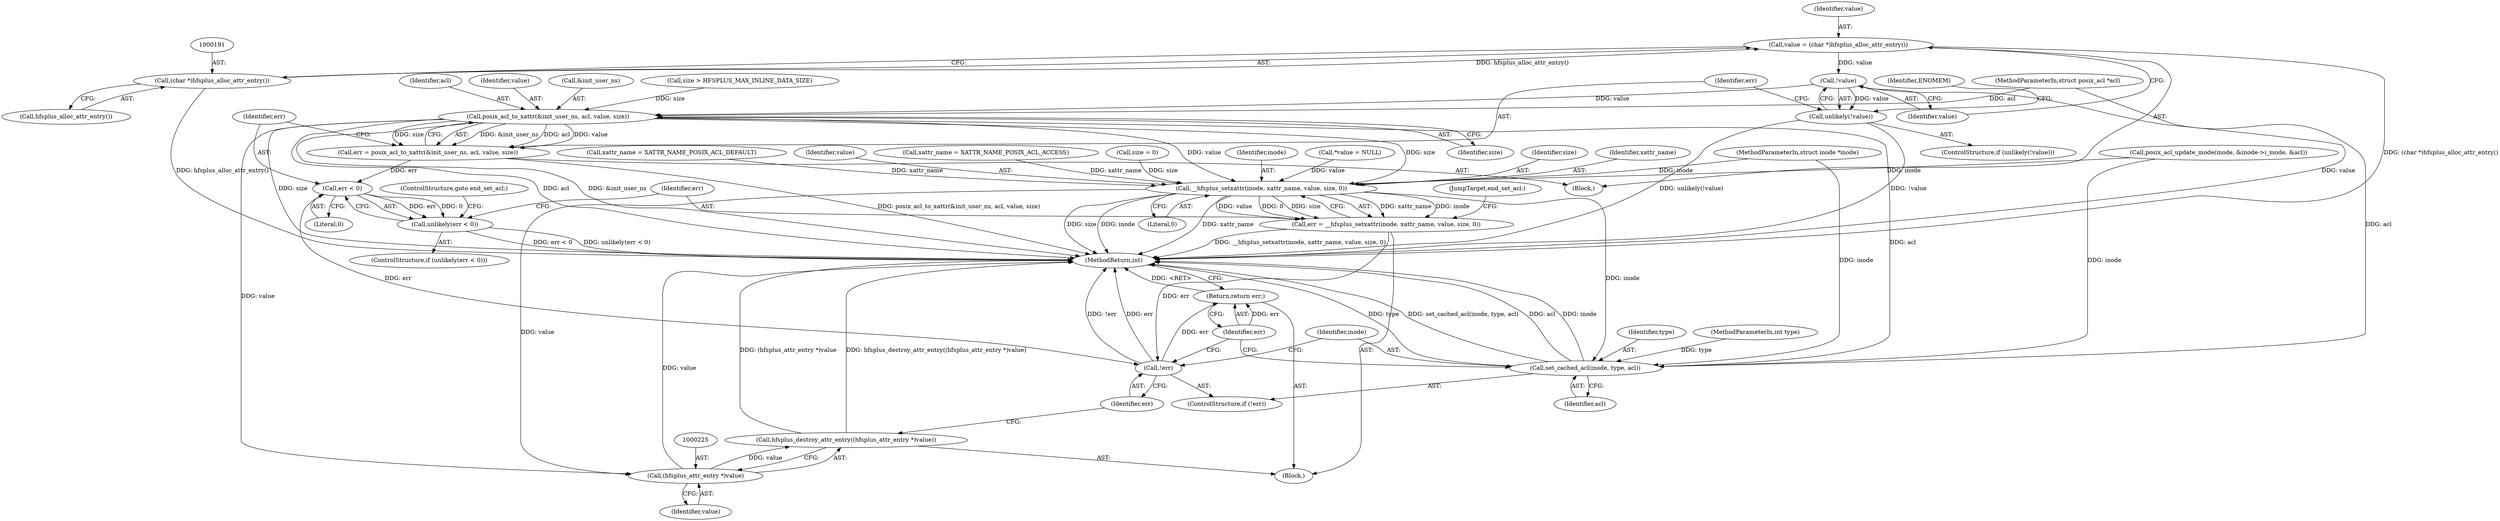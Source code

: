 digraph "0_linux_073931017b49d9458aa351605b43a7e34598caef_6@pointer" {
"1000188" [label="(Call,value = (char *)hfsplus_alloc_attr_entry())"];
"1000190" [label="(Call,(char *)hfsplus_alloc_attr_entry())"];
"1000195" [label="(Call,!value)"];
"1000194" [label="(Call,unlikely(!value))"];
"1000202" [label="(Call,posix_acl_to_xattr(&init_user_ns, acl, value, size))"];
"1000200" [label="(Call,err = posix_acl_to_xattr(&init_user_ns, acl, value, size))"];
"1000210" [label="(Call,err < 0)"];
"1000209" [label="(Call,unlikely(err < 0))"];
"1000228" [label="(Call,!err)"];
"1000234" [label="(Return,return err;)"];
"1000216" [label="(Call,__hfsplus_setxattr(inode, xattr_name, value, size, 0))"];
"1000214" [label="(Call,err = __hfsplus_setxattr(inode, xattr_name, value, size, 0))"];
"1000224" [label="(Call,(hfsplus_attr_entry *)value)"];
"1000223" [label="(Call,hfsplus_destroy_attr_entry((hfsplus_attr_entry *)value))"];
"1000230" [label="(Call,set_cached_acl(inode, type, acl))"];
"1000182" [label="(Call,size > HFSPLUS_MAX_INLINE_DATA_SIZE)"];
"1000188" [label="(Call,value = (char *)hfsplus_alloc_attr_entry())"];
"1000126" [label="(Call,xattr_name = XATTR_NAME_POSIX_ACL_ACCESS)"];
"1000196" [label="(Identifier,value)"];
"1000224" [label="(Call,(hfsplus_attr_entry *)value)"];
"1000220" [label="(Identifier,size)"];
"1000221" [label="(Literal,0)"];
"1000151" [label="(Call,xattr_name = XATTR_NAME_POSIX_ACL_DEFAULT)"];
"1000232" [label="(Identifier,type)"];
"1000212" [label="(Literal,0)"];
"1000194" [label="(Call,unlikely(!value))"];
"1000223" [label="(Call,hfsplus_destroy_attr_entry((hfsplus_attr_entry *)value))"];
"1000215" [label="(Identifier,err)"];
"1000222" [label="(JumpTarget,end_set_acl:)"];
"1000205" [label="(Identifier,acl)"];
"1000206" [label="(Identifier,value)"];
"1000104" [label="(Block,)"];
"1000213" [label="(ControlStructure,goto end_set_acl;)"];
"1000210" [label="(Call,err < 0)"];
"1000189" [label="(Identifier,value)"];
"1000190" [label="(Call,(char *)hfsplus_alloc_attr_entry())"];
"1000219" [label="(Identifier,value)"];
"1000101" [label="(MethodParameterIn,struct inode *inode)"];
"1000216" [label="(Call,__hfsplus_setxattr(inode, xattr_name, value, size, 0))"];
"1000214" [label="(Call,err = __hfsplus_setxattr(inode, xattr_name, value, size, 0))"];
"1000203" [label="(Call,&init_user_ns)"];
"1000108" [label="(Call,size = 0)"];
"1000200" [label="(Call,err = posix_acl_to_xattr(&init_user_ns, acl, value, size))"];
"1000230" [label="(Call,set_cached_acl(inode, type, acl))"];
"1000211" [label="(Identifier,err)"];
"1000217" [label="(Identifier,inode)"];
"1000229" [label="(Identifier,err)"];
"1000207" [label="(Identifier,size)"];
"1000112" [label="(Call,*value = NULL)"];
"1000103" [label="(MethodParameterIn,int type)"];
"1000235" [label="(Identifier,err)"];
"1000102" [label="(MethodParameterIn,struct posix_acl *acl)"];
"1000228" [label="(Call,!err)"];
"1000202" [label="(Call,posix_acl_to_xattr(&init_user_ns, acl, value, size))"];
"1000233" [label="(Identifier,acl)"];
"1000195" [label="(Call,!value)"];
"1000201" [label="(Identifier,err)"];
"1000226" [label="(Identifier,value)"];
"1000134" [label="(Call,posix_acl_update_mode(inode, &inode->i_mode, &acl))"];
"1000192" [label="(Call,hfsplus_alloc_attr_entry())"];
"1000231" [label="(Identifier,inode)"];
"1000173" [label="(Block,)"];
"1000218" [label="(Identifier,xattr_name)"];
"1000209" [label="(Call,unlikely(err < 0))"];
"1000234" [label="(Return,return err;)"];
"1000208" [label="(ControlStructure,if (unlikely(err < 0)))"];
"1000199" [label="(Identifier,ENOMEM)"];
"1000193" [label="(ControlStructure,if (unlikely(!value)))"];
"1000236" [label="(MethodReturn,int)"];
"1000227" [label="(ControlStructure,if (!err))"];
"1000188" -> "1000173"  [label="AST: "];
"1000188" -> "1000190"  [label="CFG: "];
"1000189" -> "1000188"  [label="AST: "];
"1000190" -> "1000188"  [label="AST: "];
"1000196" -> "1000188"  [label="CFG: "];
"1000188" -> "1000236"  [label="DDG: (char *)hfsplus_alloc_attr_entry()"];
"1000190" -> "1000188"  [label="DDG: hfsplus_alloc_attr_entry()"];
"1000188" -> "1000195"  [label="DDG: value"];
"1000190" -> "1000192"  [label="CFG: "];
"1000191" -> "1000190"  [label="AST: "];
"1000192" -> "1000190"  [label="AST: "];
"1000190" -> "1000236"  [label="DDG: hfsplus_alloc_attr_entry()"];
"1000195" -> "1000194"  [label="AST: "];
"1000195" -> "1000196"  [label="CFG: "];
"1000196" -> "1000195"  [label="AST: "];
"1000194" -> "1000195"  [label="CFG: "];
"1000195" -> "1000236"  [label="DDG: value"];
"1000195" -> "1000194"  [label="DDG: value"];
"1000195" -> "1000202"  [label="DDG: value"];
"1000194" -> "1000193"  [label="AST: "];
"1000199" -> "1000194"  [label="CFG: "];
"1000201" -> "1000194"  [label="CFG: "];
"1000194" -> "1000236"  [label="DDG: unlikely(!value)"];
"1000194" -> "1000236"  [label="DDG: !value"];
"1000202" -> "1000200"  [label="AST: "];
"1000202" -> "1000207"  [label="CFG: "];
"1000203" -> "1000202"  [label="AST: "];
"1000205" -> "1000202"  [label="AST: "];
"1000206" -> "1000202"  [label="AST: "];
"1000207" -> "1000202"  [label="AST: "];
"1000200" -> "1000202"  [label="CFG: "];
"1000202" -> "1000236"  [label="DDG: &init_user_ns"];
"1000202" -> "1000236"  [label="DDG: size"];
"1000202" -> "1000236"  [label="DDG: acl"];
"1000202" -> "1000200"  [label="DDG: &init_user_ns"];
"1000202" -> "1000200"  [label="DDG: acl"];
"1000202" -> "1000200"  [label="DDG: value"];
"1000202" -> "1000200"  [label="DDG: size"];
"1000102" -> "1000202"  [label="DDG: acl"];
"1000182" -> "1000202"  [label="DDG: size"];
"1000202" -> "1000216"  [label="DDG: value"];
"1000202" -> "1000216"  [label="DDG: size"];
"1000202" -> "1000224"  [label="DDG: value"];
"1000202" -> "1000230"  [label="DDG: acl"];
"1000200" -> "1000173"  [label="AST: "];
"1000201" -> "1000200"  [label="AST: "];
"1000211" -> "1000200"  [label="CFG: "];
"1000200" -> "1000236"  [label="DDG: posix_acl_to_xattr(&init_user_ns, acl, value, size)"];
"1000200" -> "1000210"  [label="DDG: err"];
"1000210" -> "1000209"  [label="AST: "];
"1000210" -> "1000212"  [label="CFG: "];
"1000211" -> "1000210"  [label="AST: "];
"1000212" -> "1000210"  [label="AST: "];
"1000209" -> "1000210"  [label="CFG: "];
"1000210" -> "1000209"  [label="DDG: err"];
"1000210" -> "1000209"  [label="DDG: 0"];
"1000210" -> "1000228"  [label="DDG: err"];
"1000209" -> "1000208"  [label="AST: "];
"1000213" -> "1000209"  [label="CFG: "];
"1000215" -> "1000209"  [label="CFG: "];
"1000209" -> "1000236"  [label="DDG: unlikely(err < 0)"];
"1000209" -> "1000236"  [label="DDG: err < 0"];
"1000228" -> "1000227"  [label="AST: "];
"1000228" -> "1000229"  [label="CFG: "];
"1000229" -> "1000228"  [label="AST: "];
"1000231" -> "1000228"  [label="CFG: "];
"1000235" -> "1000228"  [label="CFG: "];
"1000228" -> "1000236"  [label="DDG: !err"];
"1000228" -> "1000236"  [label="DDG: err"];
"1000214" -> "1000228"  [label="DDG: err"];
"1000228" -> "1000234"  [label="DDG: err"];
"1000234" -> "1000104"  [label="AST: "];
"1000234" -> "1000235"  [label="CFG: "];
"1000235" -> "1000234"  [label="AST: "];
"1000236" -> "1000234"  [label="CFG: "];
"1000234" -> "1000236"  [label="DDG: <RET>"];
"1000235" -> "1000234"  [label="DDG: err"];
"1000216" -> "1000214"  [label="AST: "];
"1000216" -> "1000221"  [label="CFG: "];
"1000217" -> "1000216"  [label="AST: "];
"1000218" -> "1000216"  [label="AST: "];
"1000219" -> "1000216"  [label="AST: "];
"1000220" -> "1000216"  [label="AST: "];
"1000221" -> "1000216"  [label="AST: "];
"1000214" -> "1000216"  [label="CFG: "];
"1000216" -> "1000236"  [label="DDG: inode"];
"1000216" -> "1000236"  [label="DDG: xattr_name"];
"1000216" -> "1000236"  [label="DDG: size"];
"1000216" -> "1000214"  [label="DDG: xattr_name"];
"1000216" -> "1000214"  [label="DDG: inode"];
"1000216" -> "1000214"  [label="DDG: value"];
"1000216" -> "1000214"  [label="DDG: 0"];
"1000216" -> "1000214"  [label="DDG: size"];
"1000134" -> "1000216"  [label="DDG: inode"];
"1000101" -> "1000216"  [label="DDG: inode"];
"1000151" -> "1000216"  [label="DDG: xattr_name"];
"1000126" -> "1000216"  [label="DDG: xattr_name"];
"1000112" -> "1000216"  [label="DDG: value"];
"1000108" -> "1000216"  [label="DDG: size"];
"1000216" -> "1000224"  [label="DDG: value"];
"1000216" -> "1000230"  [label="DDG: inode"];
"1000214" -> "1000104"  [label="AST: "];
"1000215" -> "1000214"  [label="AST: "];
"1000222" -> "1000214"  [label="CFG: "];
"1000214" -> "1000236"  [label="DDG: __hfsplus_setxattr(inode, xattr_name, value, size, 0)"];
"1000224" -> "1000223"  [label="AST: "];
"1000224" -> "1000226"  [label="CFG: "];
"1000225" -> "1000224"  [label="AST: "];
"1000226" -> "1000224"  [label="AST: "];
"1000223" -> "1000224"  [label="CFG: "];
"1000224" -> "1000236"  [label="DDG: value"];
"1000224" -> "1000223"  [label="DDG: value"];
"1000223" -> "1000104"  [label="AST: "];
"1000229" -> "1000223"  [label="CFG: "];
"1000223" -> "1000236"  [label="DDG: hfsplus_destroy_attr_entry((hfsplus_attr_entry *)value)"];
"1000223" -> "1000236"  [label="DDG: (hfsplus_attr_entry *)value"];
"1000230" -> "1000227"  [label="AST: "];
"1000230" -> "1000233"  [label="CFG: "];
"1000231" -> "1000230"  [label="AST: "];
"1000232" -> "1000230"  [label="AST: "];
"1000233" -> "1000230"  [label="AST: "];
"1000235" -> "1000230"  [label="CFG: "];
"1000230" -> "1000236"  [label="DDG: acl"];
"1000230" -> "1000236"  [label="DDG: inode"];
"1000230" -> "1000236"  [label="DDG: type"];
"1000230" -> "1000236"  [label="DDG: set_cached_acl(inode, type, acl)"];
"1000134" -> "1000230"  [label="DDG: inode"];
"1000101" -> "1000230"  [label="DDG: inode"];
"1000103" -> "1000230"  [label="DDG: type"];
"1000102" -> "1000230"  [label="DDG: acl"];
}
